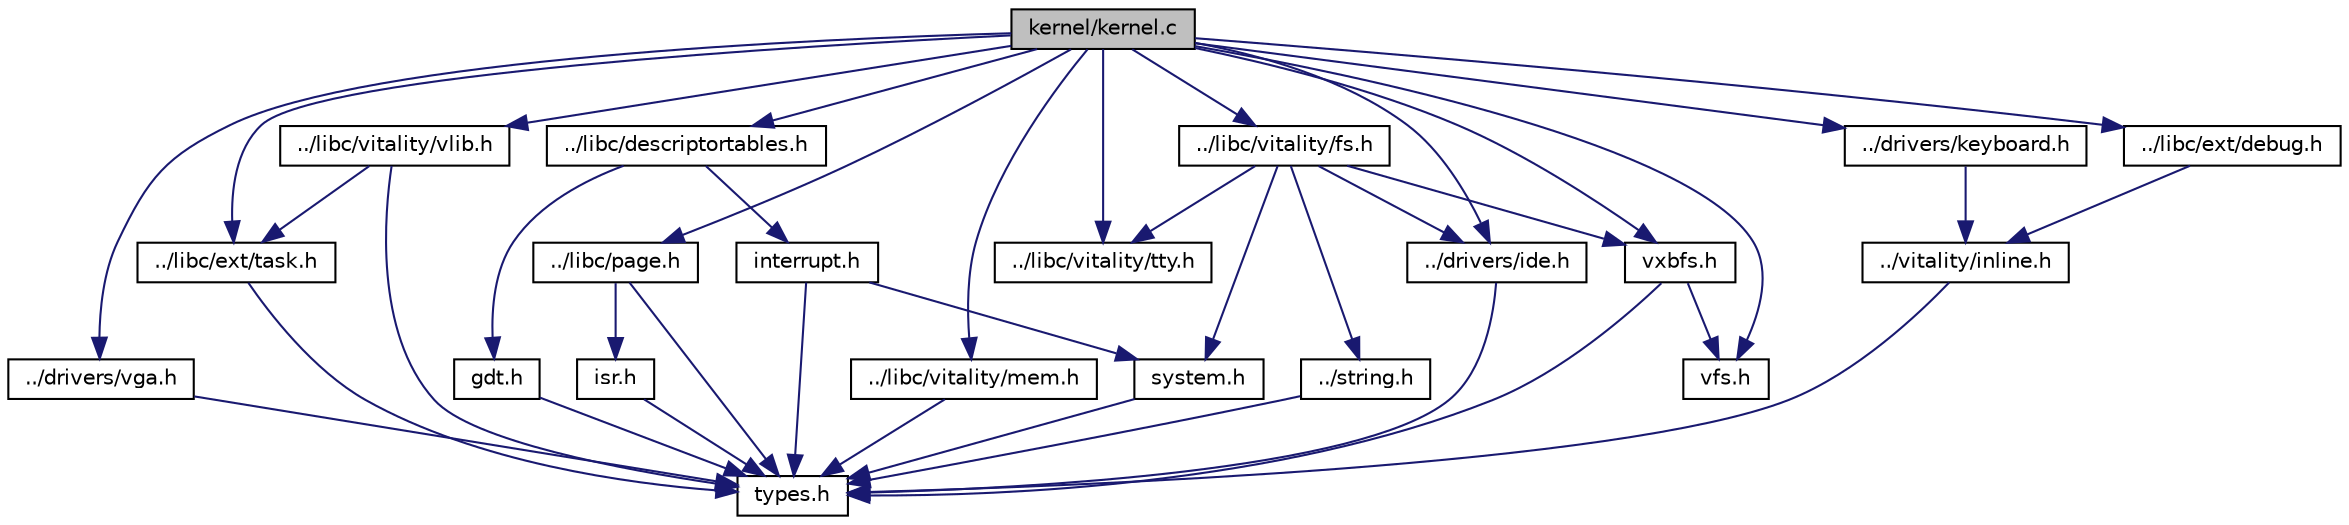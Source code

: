 digraph "kernel/kernel.c"
{
  edge [fontname="Helvetica",fontsize="10",labelfontname="Helvetica",labelfontsize="10"];
  node [fontname="Helvetica",fontsize="10",shape=record];
  Node0 [label="kernel/kernel.c",height=0.2,width=0.4,color="black", fillcolor="grey75", style="filled", fontcolor="black"];
  Node0 -> Node1 [color="midnightblue",fontsize="10",style="solid"];
  Node1 [label="../libc/vitality/tty.h",height=0.2,width=0.4,color="black", fillcolor="white", style="filled",URL="$a00143.html"];
  Node0 -> Node2 [color="midnightblue",fontsize="10",style="solid"];
  Node2 [label="../libc/descriptortables.h",height=0.2,width=0.4,color="black", fillcolor="white", style="filled",URL="$a00053.html"];
  Node2 -> Node3 [color="midnightblue",fontsize="10",style="solid"];
  Node3 [label="gdt.h",height=0.2,width=0.4,color="black", fillcolor="white", style="filled",URL="$a00083.html"];
  Node3 -> Node4 [color="midnightblue",fontsize="10",style="solid"];
  Node4 [label="types.h",height=0.2,width=0.4,color="black", fillcolor="white", style="filled",URL="$a00116.html"];
  Node2 -> Node5 [color="midnightblue",fontsize="10",style="solid"];
  Node5 [label="interrupt.h",height=0.2,width=0.4,color="black", fillcolor="white", style="filled",URL="$a00089.html"];
  Node5 -> Node4 [color="midnightblue",fontsize="10",style="solid"];
  Node5 -> Node6 [color="midnightblue",fontsize="10",style="solid"];
  Node6 [label="system.h",height=0.2,width=0.4,color="black", fillcolor="white", style="filled",URL="$a00113.html"];
  Node6 -> Node4 [color="midnightblue",fontsize="10",style="solid"];
  Node0 -> Node7 [color="midnightblue",fontsize="10",style="solid"];
  Node7 [label="../libc/page.h",height=0.2,width=0.4,color="black", fillcolor="white", style="filled",URL="$a00101.html"];
  Node7 -> Node8 [color="midnightblue",fontsize="10",style="solid"];
  Node8 [label="isr.h",height=0.2,width=0.4,color="black", fillcolor="white", style="filled",URL="$a00095.html"];
  Node8 -> Node4 [color="midnightblue",fontsize="10",style="solid"];
  Node7 -> Node4 [color="midnightblue",fontsize="10",style="solid"];
  Node0 -> Node9 [color="midnightblue",fontsize="10",style="solid"];
  Node9 [label="../libc/ext/debug.h",height=0.2,width=0.4,color="black", fillcolor="white", style="filled",URL="$a00059.html"];
  Node9 -> Node10 [color="midnightblue",fontsize="10",style="solid"];
  Node10 [label="../vitality/inline.h",height=0.2,width=0.4,color="black", fillcolor="white", style="filled",URL="$a00131.html"];
  Node10 -> Node4 [color="midnightblue",fontsize="10",style="solid"];
  Node0 -> Node11 [color="midnightblue",fontsize="10",style="solid"];
  Node11 [label="../drivers/vga.h",height=0.2,width=0.4,color="black", fillcolor="white", style="filled",URL="$a00044.html"];
  Node11 -> Node4 [color="midnightblue",fontsize="10",style="solid"];
  Node0 -> Node12 [color="midnightblue",fontsize="10",style="solid"];
  Node12 [label="../libc/ext/task.h",height=0.2,width=0.4,color="black", fillcolor="white", style="filled",URL="$a00071.html"];
  Node12 -> Node4 [color="midnightblue",fontsize="10",style="solid"];
  Node0 -> Node13 [color="midnightblue",fontsize="10",style="solid"];
  Node13 [label="../libc/vitality/mem.h",height=0.2,width=0.4,color="black", fillcolor="white", style="filled",URL="$a00137.html"];
  Node13 -> Node4 [color="midnightblue",fontsize="10",style="solid"];
  Node0 -> Node14 [color="midnightblue",fontsize="10",style="solid"];
  Node14 [label="../libc/vitality/vlib.h",height=0.2,width=0.4,color="black", fillcolor="white", style="filled",URL="$a00158.html"];
  Node14 -> Node4 [color="midnightblue",fontsize="10",style="solid"];
  Node14 -> Node12 [color="midnightblue",fontsize="10",style="solid"];
  Node0 -> Node15 [color="midnightblue",fontsize="10",style="solid"];
  Node15 [label="../drivers/ide.h",height=0.2,width=0.4,color="black", fillcolor="white", style="filled",URL="$a00026.html"];
  Node15 -> Node4 [color="midnightblue",fontsize="10",style="solid"];
  Node0 -> Node16 [color="midnightblue",fontsize="10",style="solid"];
  Node16 [label="../libc/vitality/fs.h",height=0.2,width=0.4,color="black", fillcolor="white", style="filled",URL="$a00128.html"];
  Node16 -> Node15 [color="midnightblue",fontsize="10",style="solid"];
  Node16 -> Node6 [color="midnightblue",fontsize="10",style="solid"];
  Node16 -> Node1 [color="midnightblue",fontsize="10",style="solid"];
  Node16 -> Node17 [color="midnightblue",fontsize="10",style="solid"];
  Node17 [label="../string.h",height=0.2,width=0.4,color="black", fillcolor="white", style="filled",URL="$a00107.html"];
  Node17 -> Node4 [color="midnightblue",fontsize="10",style="solid"];
  Node16 -> Node18 [color="midnightblue",fontsize="10",style="solid"];
  Node18 [label="vxbfs.h",height=0.2,width=0.4,color="black", fillcolor="white", style="filled",URL="$a00164.html"];
  Node18 -> Node4 [color="midnightblue",fontsize="10",style="solid"];
  Node18 -> Node19 [color="midnightblue",fontsize="10",style="solid"];
  Node19 [label="vfs.h",height=0.2,width=0.4,color="black", fillcolor="white", style="filled",URL="$a00152.html"];
  Node0 -> Node18 [color="midnightblue",fontsize="10",style="solid"];
  Node0 -> Node19 [color="midnightblue",fontsize="10",style="solid"];
  Node0 -> Node20 [color="midnightblue",fontsize="10",style="solid"];
  Node20 [label="../drivers/keyboard.h",height=0.2,width=0.4,color="black", fillcolor="white", style="filled",URL="$a00032.html"];
  Node20 -> Node10 [color="midnightblue",fontsize="10",style="solid"];
}
